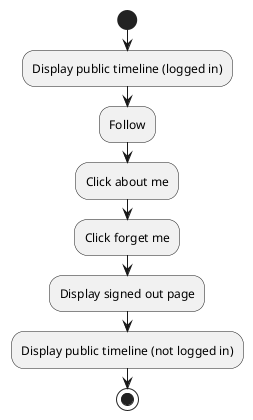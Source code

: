 @startuml activity-diagram2
start
:Display public timeline (logged in);
:Follow;
:Click about me;
:Click forget me;
:Display signed out page;
:Display public timeline (not logged in);
stop
@enduml
